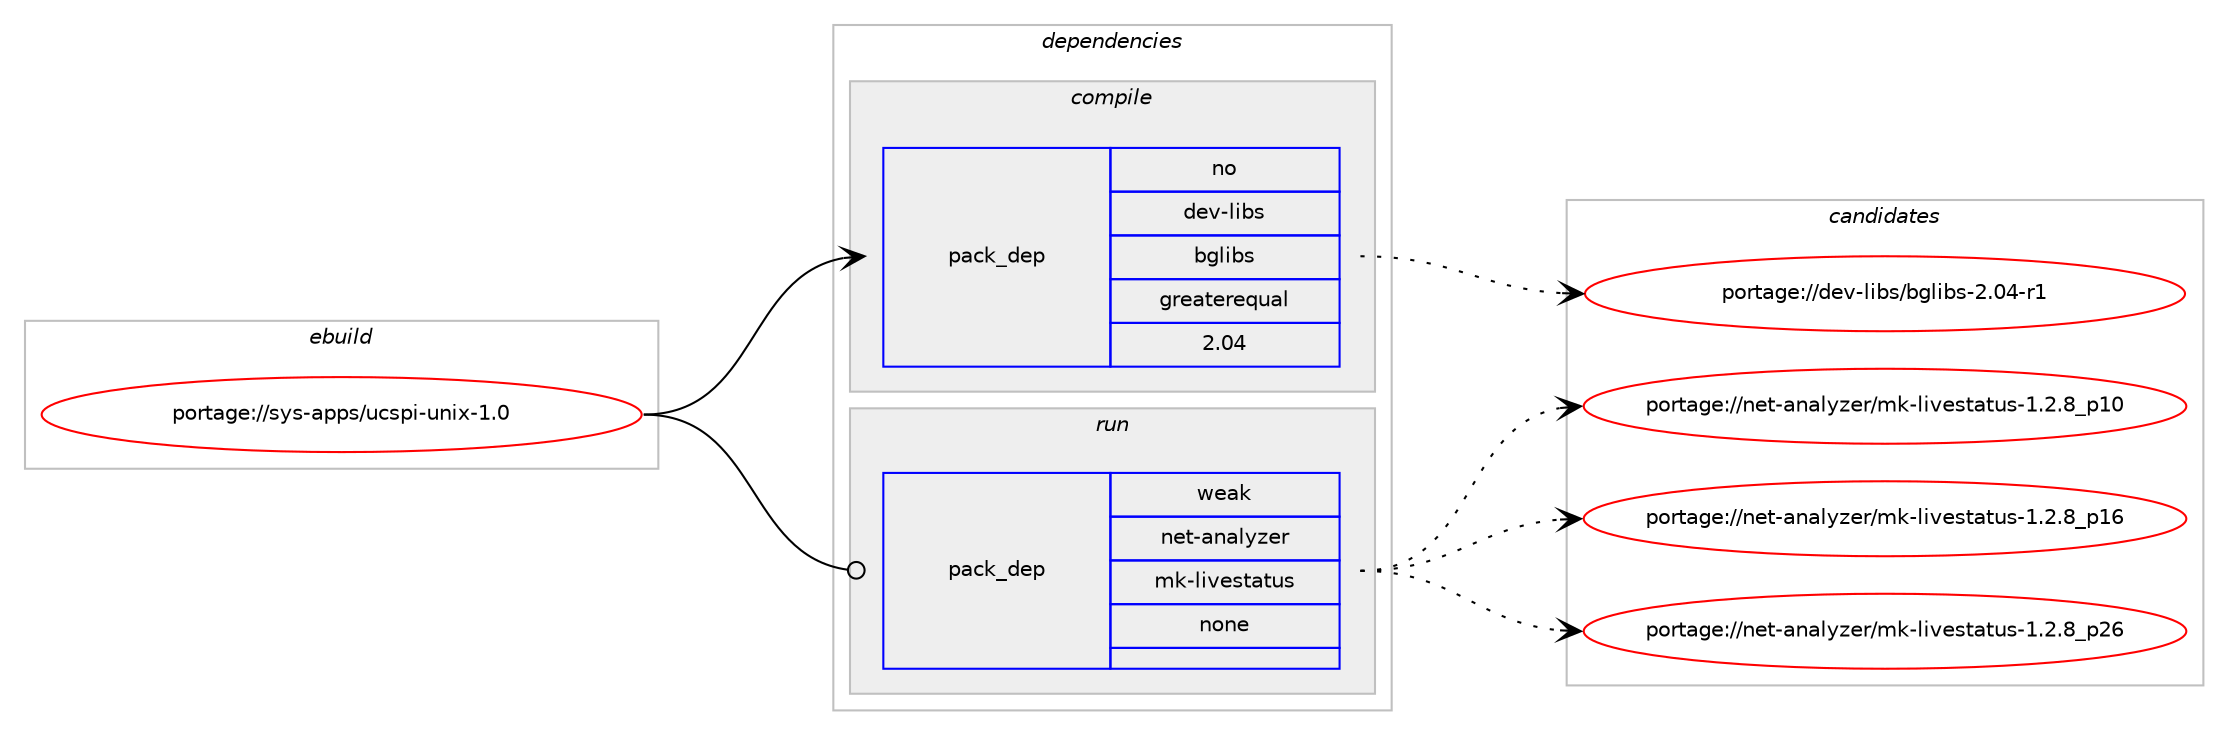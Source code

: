 digraph prolog {

# *************
# Graph options
# *************

newrank=true;
concentrate=true;
compound=true;
graph [rankdir=LR,fontname=Helvetica,fontsize=10,ranksep=1.5];#, ranksep=2.5, nodesep=0.2];
edge  [arrowhead=vee];
node  [fontname=Helvetica,fontsize=10];

# **********
# The ebuild
# **********

subgraph cluster_leftcol {
color=gray;
rank=same;
label=<<i>ebuild</i>>;
id [label="portage://sys-apps/ucspi-unix-1.0", color=red, width=4, href="../sys-apps/ucspi-unix-1.0.svg"];
}

# ****************
# The dependencies
# ****************

subgraph cluster_midcol {
color=gray;
label=<<i>dependencies</i>>;
subgraph cluster_compile {
fillcolor="#eeeeee";
style=filled;
label=<<i>compile</i>>;
subgraph pack304684 {
dependency411780 [label=<<TABLE BORDER="0" CELLBORDER="1" CELLSPACING="0" CELLPADDING="4" WIDTH="220"><TR><TD ROWSPAN="6" CELLPADDING="30">pack_dep</TD></TR><TR><TD WIDTH="110">no</TD></TR><TR><TD>dev-libs</TD></TR><TR><TD>bglibs</TD></TR><TR><TD>greaterequal</TD></TR><TR><TD>2.04</TD></TR></TABLE>>, shape=none, color=blue];
}
id:e -> dependency411780:w [weight=20,style="solid",arrowhead="vee"];
}
subgraph cluster_compileandrun {
fillcolor="#eeeeee";
style=filled;
label=<<i>compile and run</i>>;
}
subgraph cluster_run {
fillcolor="#eeeeee";
style=filled;
label=<<i>run</i>>;
subgraph pack304685 {
dependency411781 [label=<<TABLE BORDER="0" CELLBORDER="1" CELLSPACING="0" CELLPADDING="4" WIDTH="220"><TR><TD ROWSPAN="6" CELLPADDING="30">pack_dep</TD></TR><TR><TD WIDTH="110">weak</TD></TR><TR><TD>net-analyzer</TD></TR><TR><TD>mk-livestatus</TD></TR><TR><TD>none</TD></TR><TR><TD></TD></TR></TABLE>>, shape=none, color=blue];
}
id:e -> dependency411781:w [weight=20,style="solid",arrowhead="odot"];
}
}

# **************
# The candidates
# **************

subgraph cluster_choices {
rank=same;
color=gray;
label=<<i>candidates</i>>;

subgraph choice304684 {
color=black;
nodesep=1;
choiceportage100101118451081059811547981031081059811545504648524511449 [label="portage://dev-libs/bglibs-2.04-r1", color=red, width=4,href="../dev-libs/bglibs-2.04-r1.svg"];
dependency411780:e -> choiceportage100101118451081059811547981031081059811545504648524511449:w [style=dotted,weight="100"];
}
subgraph choice304685 {
color=black;
nodesep=1;
choiceportage110101116459711097108121122101114471091074510810511810111511697116117115454946504656951124948 [label="portage://net-analyzer/mk-livestatus-1.2.8_p10", color=red, width=4,href="../net-analyzer/mk-livestatus-1.2.8_p10.svg"];
choiceportage110101116459711097108121122101114471091074510810511810111511697116117115454946504656951124954 [label="portage://net-analyzer/mk-livestatus-1.2.8_p16", color=red, width=4,href="../net-analyzer/mk-livestatus-1.2.8_p16.svg"];
choiceportage110101116459711097108121122101114471091074510810511810111511697116117115454946504656951125054 [label="portage://net-analyzer/mk-livestatus-1.2.8_p26", color=red, width=4,href="../net-analyzer/mk-livestatus-1.2.8_p26.svg"];
dependency411781:e -> choiceportage110101116459711097108121122101114471091074510810511810111511697116117115454946504656951124948:w [style=dotted,weight="100"];
dependency411781:e -> choiceportage110101116459711097108121122101114471091074510810511810111511697116117115454946504656951124954:w [style=dotted,weight="100"];
dependency411781:e -> choiceportage110101116459711097108121122101114471091074510810511810111511697116117115454946504656951125054:w [style=dotted,weight="100"];
}
}

}
